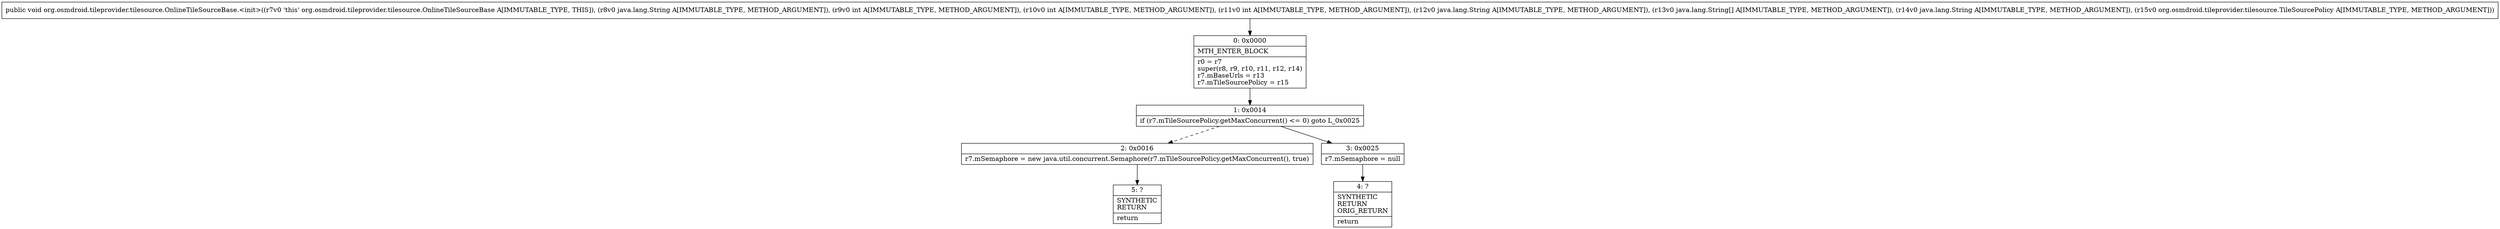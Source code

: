 digraph "CFG fororg.osmdroid.tileprovider.tilesource.OnlineTileSourceBase.\<init\>(Ljava\/lang\/String;IIILjava\/lang\/String;[Ljava\/lang\/String;Ljava\/lang\/String;Lorg\/osmdroid\/tileprovider\/tilesource\/TileSourcePolicy;)V" {
Node_0 [shape=record,label="{0\:\ 0x0000|MTH_ENTER_BLOCK\l|r0 = r7\lsuper(r8, r9, r10, r11, r12, r14)\lr7.mBaseUrls = r13\lr7.mTileSourcePolicy = r15\l}"];
Node_1 [shape=record,label="{1\:\ 0x0014|if (r7.mTileSourcePolicy.getMaxConcurrent() \<= 0) goto L_0x0025\l}"];
Node_2 [shape=record,label="{2\:\ 0x0016|r7.mSemaphore = new java.util.concurrent.Semaphore(r7.mTileSourcePolicy.getMaxConcurrent(), true)\l}"];
Node_3 [shape=record,label="{3\:\ 0x0025|r7.mSemaphore = null\l}"];
Node_4 [shape=record,label="{4\:\ ?|SYNTHETIC\lRETURN\lORIG_RETURN\l|return\l}"];
Node_5 [shape=record,label="{5\:\ ?|SYNTHETIC\lRETURN\l|return\l}"];
MethodNode[shape=record,label="{public void org.osmdroid.tileprovider.tilesource.OnlineTileSourceBase.\<init\>((r7v0 'this' org.osmdroid.tileprovider.tilesource.OnlineTileSourceBase A[IMMUTABLE_TYPE, THIS]), (r8v0 java.lang.String A[IMMUTABLE_TYPE, METHOD_ARGUMENT]), (r9v0 int A[IMMUTABLE_TYPE, METHOD_ARGUMENT]), (r10v0 int A[IMMUTABLE_TYPE, METHOD_ARGUMENT]), (r11v0 int A[IMMUTABLE_TYPE, METHOD_ARGUMENT]), (r12v0 java.lang.String A[IMMUTABLE_TYPE, METHOD_ARGUMENT]), (r13v0 java.lang.String[] A[IMMUTABLE_TYPE, METHOD_ARGUMENT]), (r14v0 java.lang.String A[IMMUTABLE_TYPE, METHOD_ARGUMENT]), (r15v0 org.osmdroid.tileprovider.tilesource.TileSourcePolicy A[IMMUTABLE_TYPE, METHOD_ARGUMENT])) }"];
MethodNode -> Node_0;
Node_0 -> Node_1;
Node_1 -> Node_2[style=dashed];
Node_1 -> Node_3;
Node_2 -> Node_5;
Node_3 -> Node_4;
}

